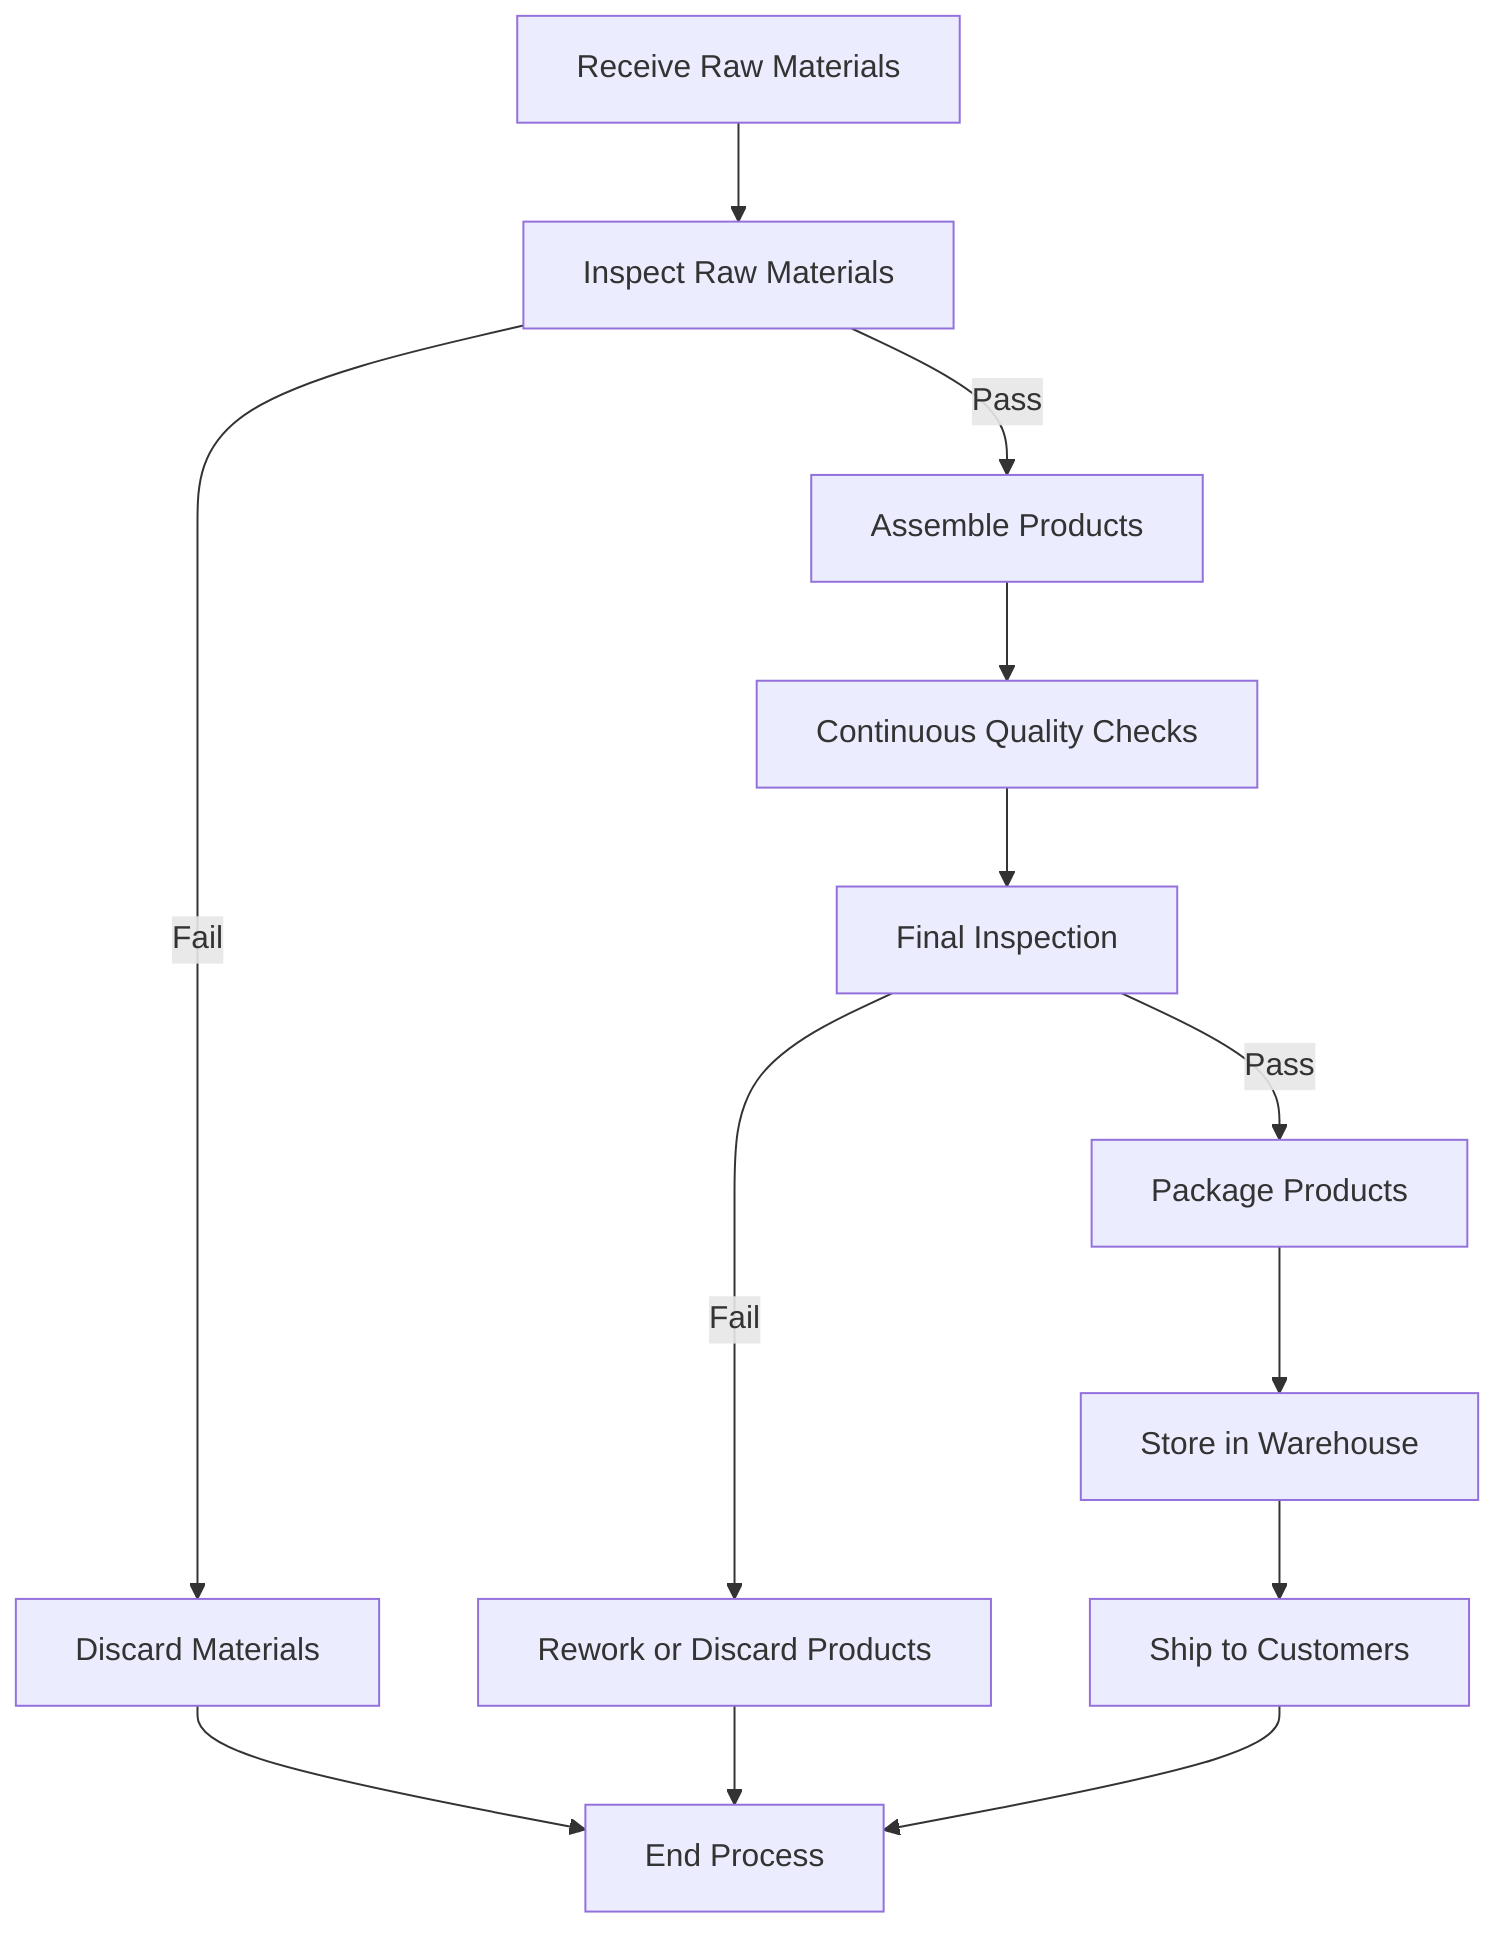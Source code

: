flowchart TD
Start[Receive Raw Materials] --> Inspect[Inspect Raw Materials]
Inspect -->|Pass| Assembly[Assemble Products]
Inspect -->|Fail| Discard[Discard Materials]
Assembly --> QualityCheck[Continuous Quality Checks]
QualityCheck --> FinalInspection[Final Inspection]
FinalInspection -->|Pass| Package[Package Products]
FinalInspection -->|Fail| ReworkOrDiscard[Rework or Discard Products]
Package --> Store[Store in Warehouse]
Store --> Ship[Ship to Customers]
Discard --> End[End Process]
ReworkOrDiscard --> End
Ship --> End